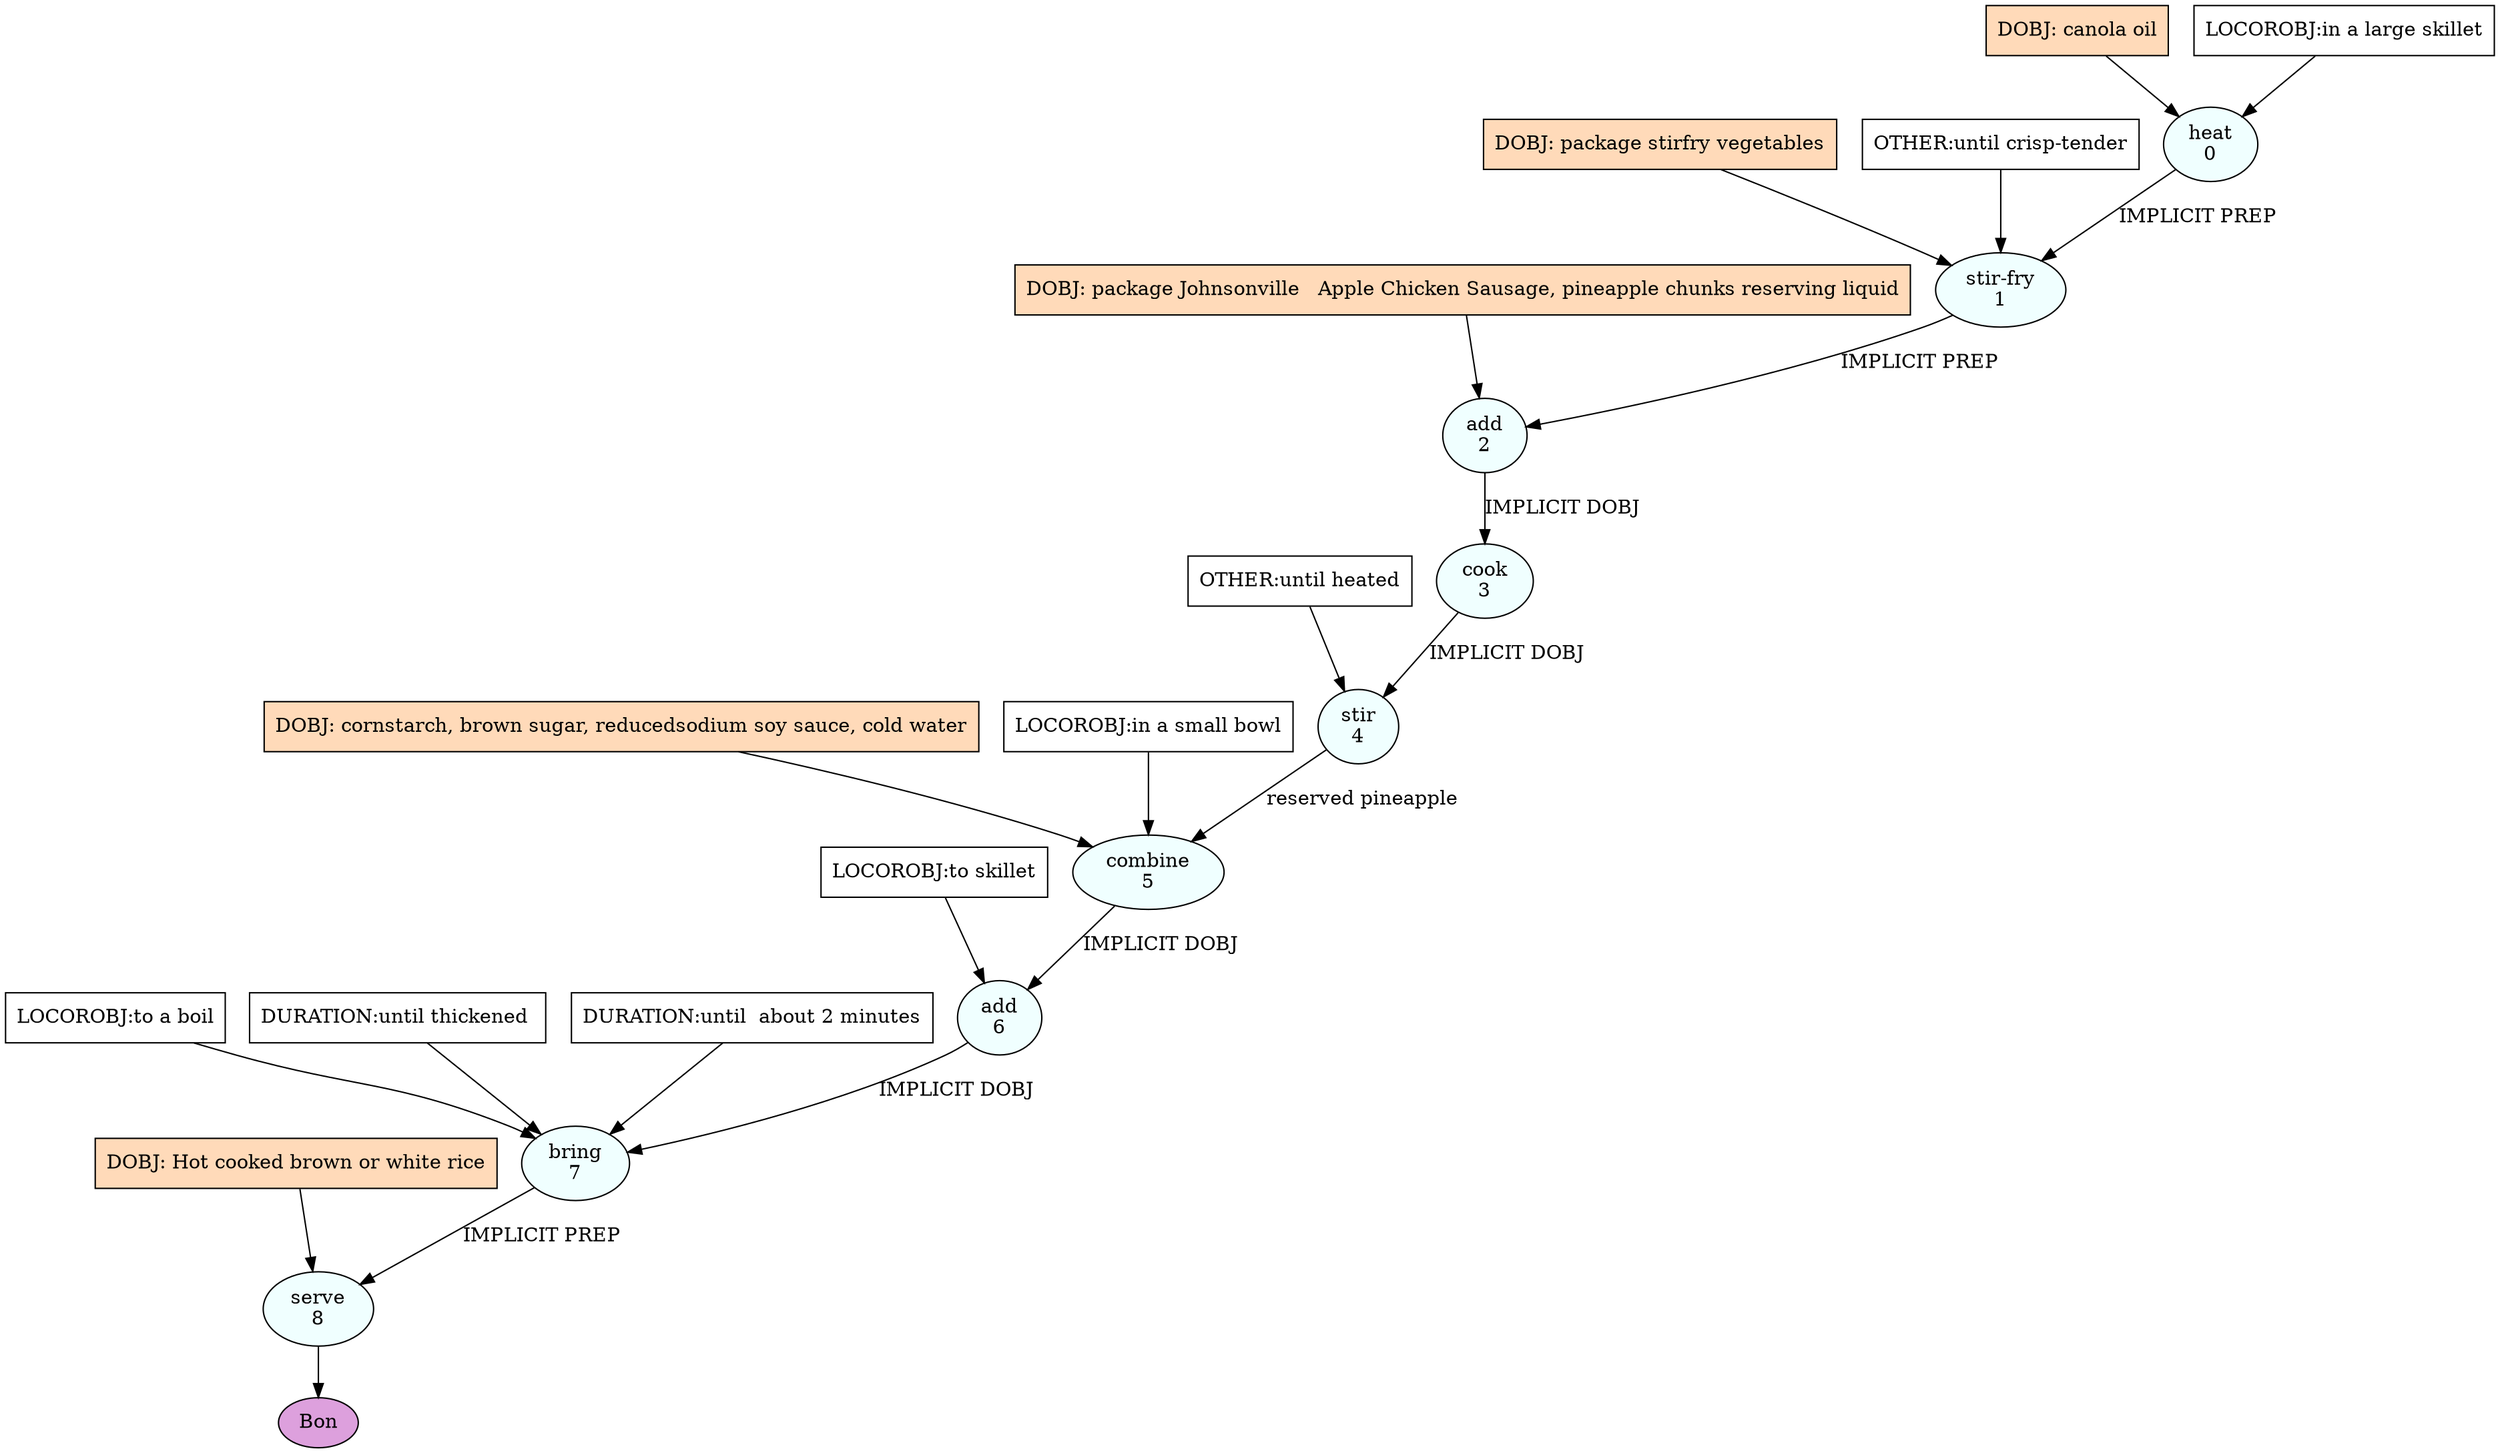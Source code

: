 digraph recipe {
E0[label="heat
0", shape=oval, style=filled, fillcolor=azure]
E1[label="stir-fry
1", shape=oval, style=filled, fillcolor=azure]
E2[label="add
2", shape=oval, style=filled, fillcolor=azure]
E3[label="cook
3", shape=oval, style=filled, fillcolor=azure]
E4[label="stir
4", shape=oval, style=filled, fillcolor=azure]
E5[label="combine
5", shape=oval, style=filled, fillcolor=azure]
E6[label="add
6", shape=oval, style=filled, fillcolor=azure]
E7[label="bring
7", shape=oval, style=filled, fillcolor=azure]
E8[label="serve
8", shape=oval, style=filled, fillcolor=azure]
D0[label="DOBJ: canola oil", shape=box, style=filled, fillcolor=peachpuff]
D0 -> E0
P0_0[label="LOCOROBJ:in a large skillet", shape=box, style=filled, fillcolor=white]
P0_0 -> E0
D1_ing[label="DOBJ: package stirfry vegetables", shape=box, style=filled, fillcolor=peachpuff]
D1_ing -> E1
E0 -> E1 [label="IMPLICIT PREP"]
P1_1_0[label="OTHER:until crisp-tender", shape=box, style=filled, fillcolor=white]
P1_1_0 -> E1
D2_ing[label="DOBJ: package Johnsonville   Apple Chicken Sausage, pineapple chunks reserving liquid", shape=box, style=filled, fillcolor=peachpuff]
D2_ing -> E2
E1 -> E2 [label="IMPLICIT PREP"]
E2 -> E3 [label="IMPLICIT DOBJ"]
E3 -> E4 [label="IMPLICIT DOBJ"]
P4_0_0[label="OTHER:until heated", shape=box, style=filled, fillcolor=white]
P4_0_0 -> E4
D5_ing[label="DOBJ: cornstarch, brown sugar, reducedsodium soy sauce, cold water", shape=box, style=filled, fillcolor=peachpuff]
D5_ing -> E5
E4 -> E5 [label="reserved pineapple"]
P5_0_0[label="LOCOROBJ:in a small bowl", shape=box, style=filled, fillcolor=white]
P5_0_0 -> E5
E5 -> E6 [label="IMPLICIT DOBJ"]
P6_0_0[label="LOCOROBJ:to skillet", shape=box, style=filled, fillcolor=white]
P6_0_0 -> E6
E6 -> E7 [label="IMPLICIT DOBJ"]
P7_0_0[label="LOCOROBJ:to a boil", shape=box, style=filled, fillcolor=white]
P7_0_0 -> E7
P7_1_0[label="DURATION:until thickened ", shape=box, style=filled, fillcolor=white]
P7_1_0 -> E7
P7_1_1[label="DURATION:until  about 2 minutes", shape=box, style=filled, fillcolor=white]
P7_1_1 -> E7
D8_ing[label="DOBJ: Hot cooked brown or white rice", shape=box, style=filled, fillcolor=peachpuff]
D8_ing -> E8
E7 -> E8 [label="IMPLICIT PREP"]
EOR[label="Bon", shape=oval, style=filled, fillcolor=plum]
E8 -> EOR
}
